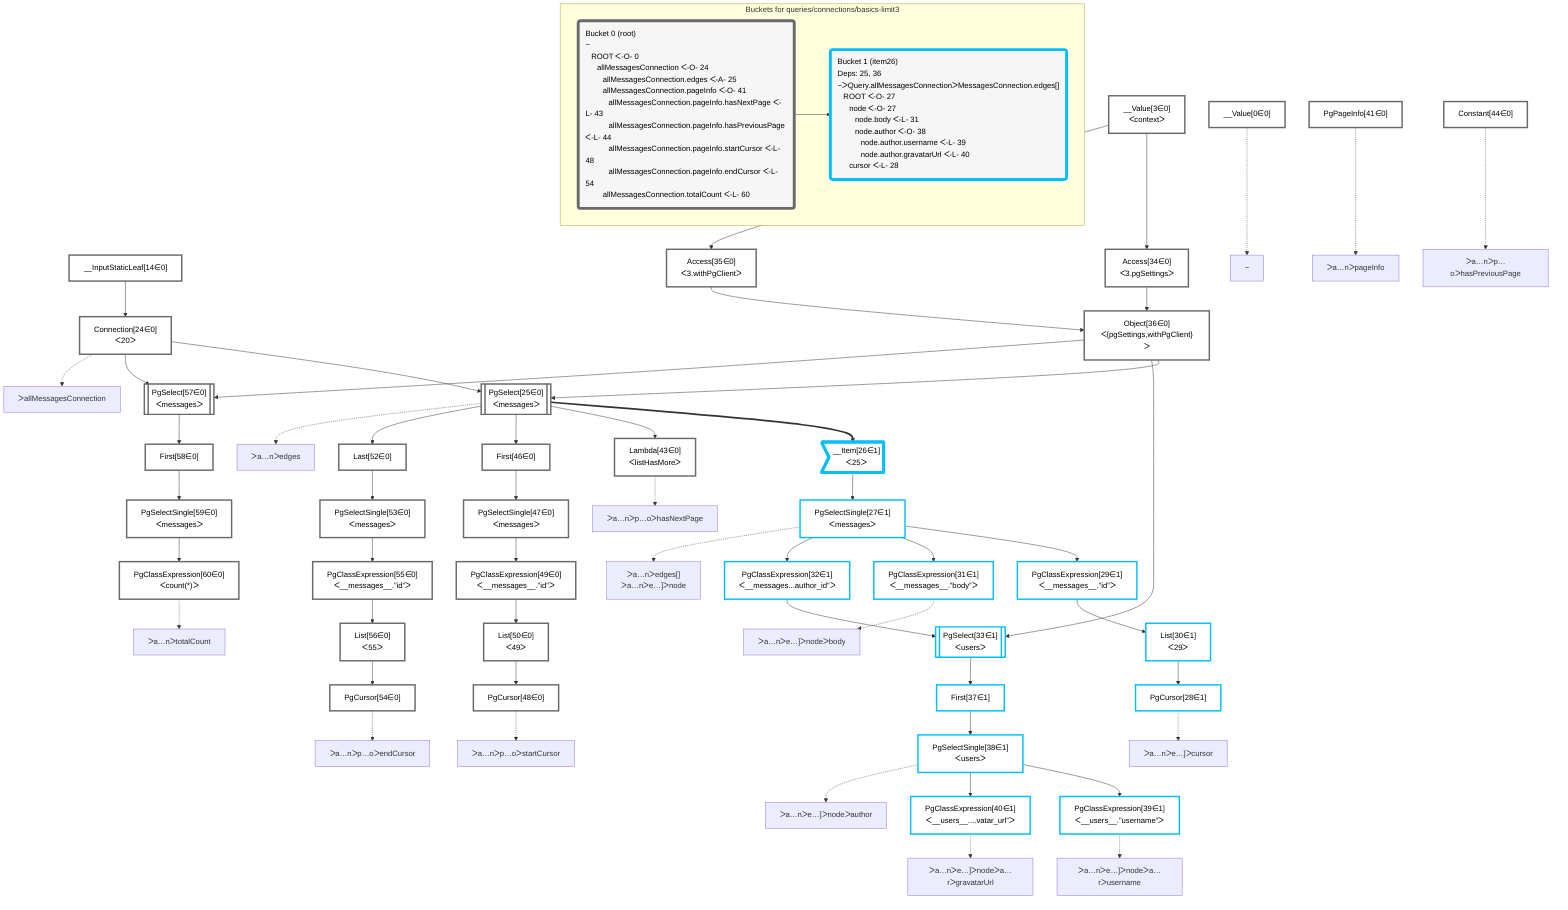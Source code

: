 graph TD
    classDef path fill:#eee,stroke:#000,color:#000
    classDef plan fill:#fff,stroke-width:3px,color:#000
    classDef itemplan fill:#fff,stroke-width:6px,color:#000
    classDef sideeffectplan fill:#f00,stroke-width:6px,color:#000
    classDef bucket fill:#f6f6f6,color:#000,stroke-width:6px,text-align:left


    %% define plans
    __Value0["__Value[0∈0]"]:::plan
    __Value3["__Value[3∈0]<br />ᐸcontextᐳ"]:::plan
    __InputStaticLeaf14["__InputStaticLeaf[14∈0]"]:::plan
    Access34["Access[34∈0]<br />ᐸ3.pgSettingsᐳ"]:::plan
    Access35["Access[35∈0]<br />ᐸ3.withPgClientᐳ"]:::plan
    Object36["Object[36∈0]<br />ᐸ{pgSettings,withPgClient}ᐳ"]:::plan
    Connection24["Connection[24∈0]<br />ᐸ20ᐳ"]:::plan
    PgSelect25[["PgSelect[25∈0]<br />ᐸmessagesᐳ"]]:::plan
    __Item26>"__Item[26∈1]<br />ᐸ25ᐳ"]:::itemplan
    PgSelectSingle27["PgSelectSingle[27∈1]<br />ᐸmessagesᐳ"]:::plan
    PgClassExpression29["PgClassExpression[29∈1]<br />ᐸ__messages__.”id”ᐳ"]:::plan
    List30["List[30∈1]<br />ᐸ29ᐳ"]:::plan
    PgCursor28["PgCursor[28∈1]"]:::plan
    PgClassExpression31["PgClassExpression[31∈1]<br />ᐸ__messages__.”body”ᐳ"]:::plan
    PgClassExpression32["PgClassExpression[32∈1]<br />ᐸ__messages...author_id”ᐳ"]:::plan
    PgSelect33[["PgSelect[33∈1]<br />ᐸusersᐳ"]]:::plan
    First37["First[37∈1]"]:::plan
    PgSelectSingle38["PgSelectSingle[38∈1]<br />ᐸusersᐳ"]:::plan
    PgClassExpression39["PgClassExpression[39∈1]<br />ᐸ__users__.”username”ᐳ"]:::plan
    PgClassExpression40["PgClassExpression[40∈1]<br />ᐸ__users__....vatar_url”ᐳ"]:::plan
    PgPageInfo41["PgPageInfo[41∈0]"]:::plan
    Lambda43["Lambda[43∈0]<br />ᐸlistHasMoreᐳ"]:::plan
    Constant44["Constant[44∈0]"]:::plan
    First46["First[46∈0]"]:::plan
    PgSelectSingle47["PgSelectSingle[47∈0]<br />ᐸmessagesᐳ"]:::plan
    PgClassExpression49["PgClassExpression[49∈0]<br />ᐸ__messages__.”id”ᐳ"]:::plan
    List50["List[50∈0]<br />ᐸ49ᐳ"]:::plan
    PgCursor48["PgCursor[48∈0]"]:::plan
    Last52["Last[52∈0]"]:::plan
    PgSelectSingle53["PgSelectSingle[53∈0]<br />ᐸmessagesᐳ"]:::plan
    PgClassExpression55["PgClassExpression[55∈0]<br />ᐸ__messages__.”id”ᐳ"]:::plan
    List56["List[56∈0]<br />ᐸ55ᐳ"]:::plan
    PgCursor54["PgCursor[54∈0]"]:::plan
    PgSelect57[["PgSelect[57∈0]<br />ᐸmessagesᐳ"]]:::plan
    First58["First[58∈0]"]:::plan
    PgSelectSingle59["PgSelectSingle[59∈0]<br />ᐸmessagesᐳ"]:::plan
    PgClassExpression60["PgClassExpression[60∈0]<br />ᐸcount(*)ᐳ"]:::plan

    %% plan dependencies
    __Value3 --> Access34
    __Value3 --> Access35
    Access34 & Access35 --> Object36
    __InputStaticLeaf14 --> Connection24
    Object36 & Connection24 --> PgSelect25
    PgSelect25 ==> __Item26
    __Item26 --> PgSelectSingle27
    PgSelectSingle27 --> PgClassExpression29
    PgClassExpression29 --> List30
    List30 --> PgCursor28
    PgSelectSingle27 --> PgClassExpression31
    PgSelectSingle27 --> PgClassExpression32
    Object36 & PgClassExpression32 --> PgSelect33
    PgSelect33 --> First37
    First37 --> PgSelectSingle38
    PgSelectSingle38 --> PgClassExpression39
    PgSelectSingle38 --> PgClassExpression40
    PgSelect25 --> Lambda43
    PgSelect25 --> First46
    First46 --> PgSelectSingle47
    PgSelectSingle47 --> PgClassExpression49
    PgClassExpression49 --> List50
    List50 --> PgCursor48
    PgSelect25 --> Last52
    Last52 --> PgSelectSingle53
    PgSelectSingle53 --> PgClassExpression55
    PgClassExpression55 --> List56
    List56 --> PgCursor54
    Object36 & Connection24 --> PgSelect57
    PgSelect57 --> First58
    First58 --> PgSelectSingle59
    PgSelectSingle59 --> PgClassExpression60

    %% plan-to-path relationships
    P0["~"]
    __Value0 -.-> P0
    P24["ᐳallMessagesConnection"]
    Connection24 -.-> P24
    P25["ᐳa…nᐳedges"]
    PgSelect25 -.-> P25
    P27["ᐳa…nᐳedges[]<br />ᐳa…nᐳe…]ᐳnode"]
    PgSelectSingle27 -.-> P27
    P28["ᐳa…nᐳe…]ᐳcursor"]
    PgCursor28 -.-> P28
    P31["ᐳa…nᐳe…]ᐳnodeᐳbody"]
    PgClassExpression31 -.-> P31
    P38["ᐳa…nᐳe…]ᐳnodeᐳauthor"]
    PgSelectSingle38 -.-> P38
    P39["ᐳa…nᐳe…]ᐳnodeᐳa…rᐳusername"]
    PgClassExpression39 -.-> P39
    P40["ᐳa…nᐳe…]ᐳnodeᐳa…rᐳgravatarUrl"]
    PgClassExpression40 -.-> P40
    P41["ᐳa…nᐳpageInfo"]
    PgPageInfo41 -.-> P41
    P43["ᐳa…nᐳp…oᐳhasNextPage"]
    Lambda43 -.-> P43
    P44["ᐳa…nᐳp…oᐳhasPreviousPage"]
    Constant44 -.-> P44
    P48["ᐳa…nᐳp…oᐳstartCursor"]
    PgCursor48 -.-> P48
    P54["ᐳa…nᐳp…oᐳendCursor"]
    PgCursor54 -.-> P54
    P60["ᐳa…nᐳtotalCount"]
    PgClassExpression60 -.-> P60

    subgraph "Buckets for queries/connections/basics-limit3"
    Bucket0("Bucket 0 (root)<br />~<br />⠀ROOT ᐸ-O- 0<br />⠀⠀allMessagesConnection ᐸ-O- 24<br />⠀⠀⠀allMessagesConnection.edges ᐸ-A- 25<br />⠀⠀⠀allMessagesConnection.pageInfo ᐸ-O- 41<br />⠀⠀⠀⠀allMessagesConnection.pageInfo.hasNextPage ᐸ-L- 43<br />⠀⠀⠀⠀allMessagesConnection.pageInfo.hasPreviousPage ᐸ-L- 44<br />⠀⠀⠀⠀allMessagesConnection.pageInfo.startCursor ᐸ-L- 48<br />⠀⠀⠀⠀allMessagesConnection.pageInfo.endCursor ᐸ-L- 54<br />⠀⠀⠀allMessagesConnection.totalCount ᐸ-L- 60"):::bucket
    classDef bucket0 stroke:#696969
    class Bucket0,__Value0,__Value3,__InputStaticLeaf14,Connection24,PgSelect25,Access34,Access35,Object36,PgPageInfo41,Lambda43,Constant44,First46,PgSelectSingle47,PgCursor48,PgClassExpression49,List50,Last52,PgSelectSingle53,PgCursor54,PgClassExpression55,List56,PgSelect57,First58,PgSelectSingle59,PgClassExpression60 bucket0
    Bucket1("Bucket 1 (item26)<br />Deps: 25, 36<br />~ᐳQuery.allMessagesConnectionᐳMessagesConnection.edges[]<br />⠀ROOT ᐸ-O- 27<br />⠀⠀node ᐸ-O- 27<br />⠀⠀⠀node.body ᐸ-L- 31<br />⠀⠀⠀node.author ᐸ-O- 38<br />⠀⠀⠀⠀node.author.username ᐸ-L- 39<br />⠀⠀⠀⠀node.author.gravatarUrl ᐸ-L- 40<br />⠀⠀cursor ᐸ-L- 28"):::bucket
    classDef bucket1 stroke:#00bfff
    class Bucket1,__Item26,PgSelectSingle27,PgCursor28,PgClassExpression29,List30,PgClassExpression31,PgClassExpression32,PgSelect33,First37,PgSelectSingle38,PgClassExpression39,PgClassExpression40 bucket1
    Bucket0 --> Bucket1
    end